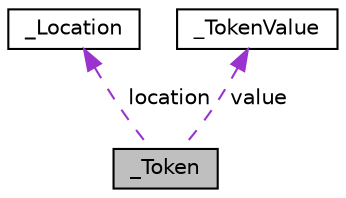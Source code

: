 digraph "_Token"
{
 // LATEX_PDF_SIZE
  edge [fontname="Helvetica",fontsize="10",labelfontname="Helvetica",labelfontsize="10"];
  node [fontname="Helvetica",fontsize="10",shape=record];
  Node1 [label="_Token",height=0.2,width=0.4,color="black", fillcolor="grey75", style="filled", fontcolor="black",tooltip="A structure that holds token's type, storage, location, and a value."];
  Node2 -> Node1 [dir="back",color="darkorchid3",fontsize="10",style="dashed",label=" location" ,fontname="Helvetica"];
  Node2 [label="_Location",height=0.2,width=0.4,color="black", fillcolor="white", style="filled",URL="$d6/d8f/struct__Location.html",tooltip="A structure that defines a location of a character or beginning of a word or a sequence in a file."];
  Node3 -> Node1 [dir="back",color="darkorchid3",fontsize="10",style="dashed",label=" value" ,fontname="Helvetica"];
  Node3 [label="_TokenValue",height=0.2,width=0.4,color="black", fillcolor="white", style="filled",URL="$d8/dbf/union__TokenValue.html",tooltip="A union that holds an identifier, a keyword, and the literal values."];
}
